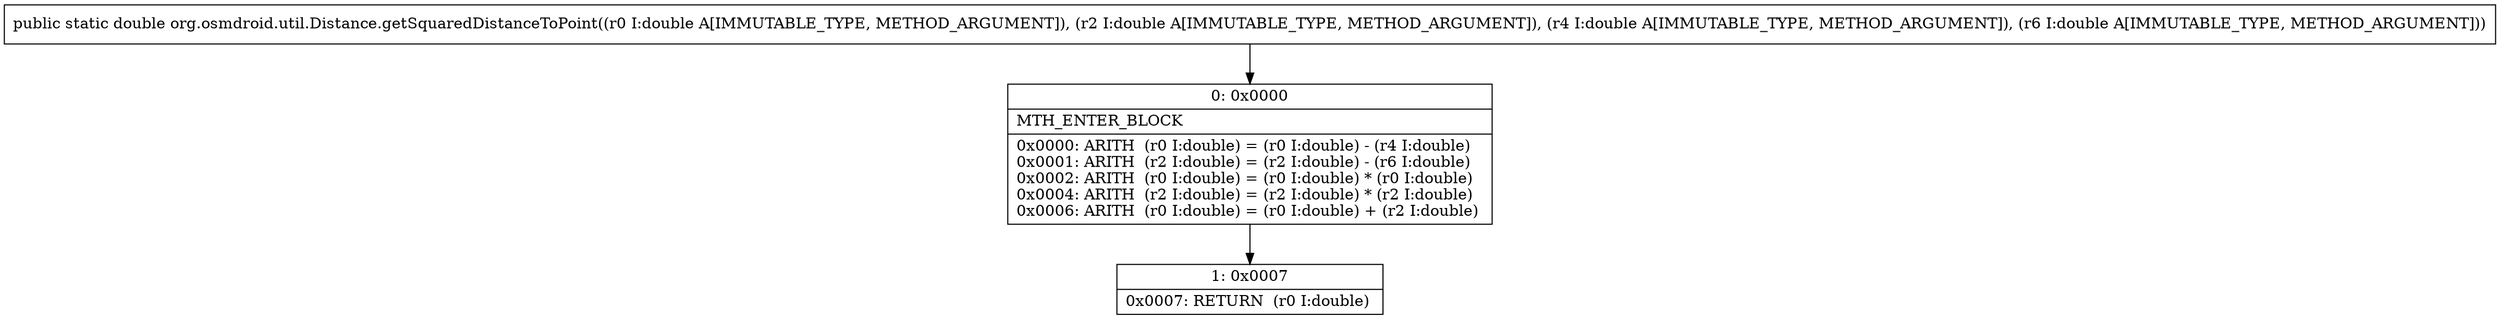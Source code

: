 digraph "CFG fororg.osmdroid.util.Distance.getSquaredDistanceToPoint(DDDD)D" {
Node_0 [shape=record,label="{0\:\ 0x0000|MTH_ENTER_BLOCK\l|0x0000: ARITH  (r0 I:double) = (r0 I:double) \- (r4 I:double) \l0x0001: ARITH  (r2 I:double) = (r2 I:double) \- (r6 I:double) \l0x0002: ARITH  (r0 I:double) = (r0 I:double) * (r0 I:double) \l0x0004: ARITH  (r2 I:double) = (r2 I:double) * (r2 I:double) \l0x0006: ARITH  (r0 I:double) = (r0 I:double) + (r2 I:double) \l}"];
Node_1 [shape=record,label="{1\:\ 0x0007|0x0007: RETURN  (r0 I:double) \l}"];
MethodNode[shape=record,label="{public static double org.osmdroid.util.Distance.getSquaredDistanceToPoint((r0 I:double A[IMMUTABLE_TYPE, METHOD_ARGUMENT]), (r2 I:double A[IMMUTABLE_TYPE, METHOD_ARGUMENT]), (r4 I:double A[IMMUTABLE_TYPE, METHOD_ARGUMENT]), (r6 I:double A[IMMUTABLE_TYPE, METHOD_ARGUMENT])) }"];
MethodNode -> Node_0;
Node_0 -> Node_1;
}

